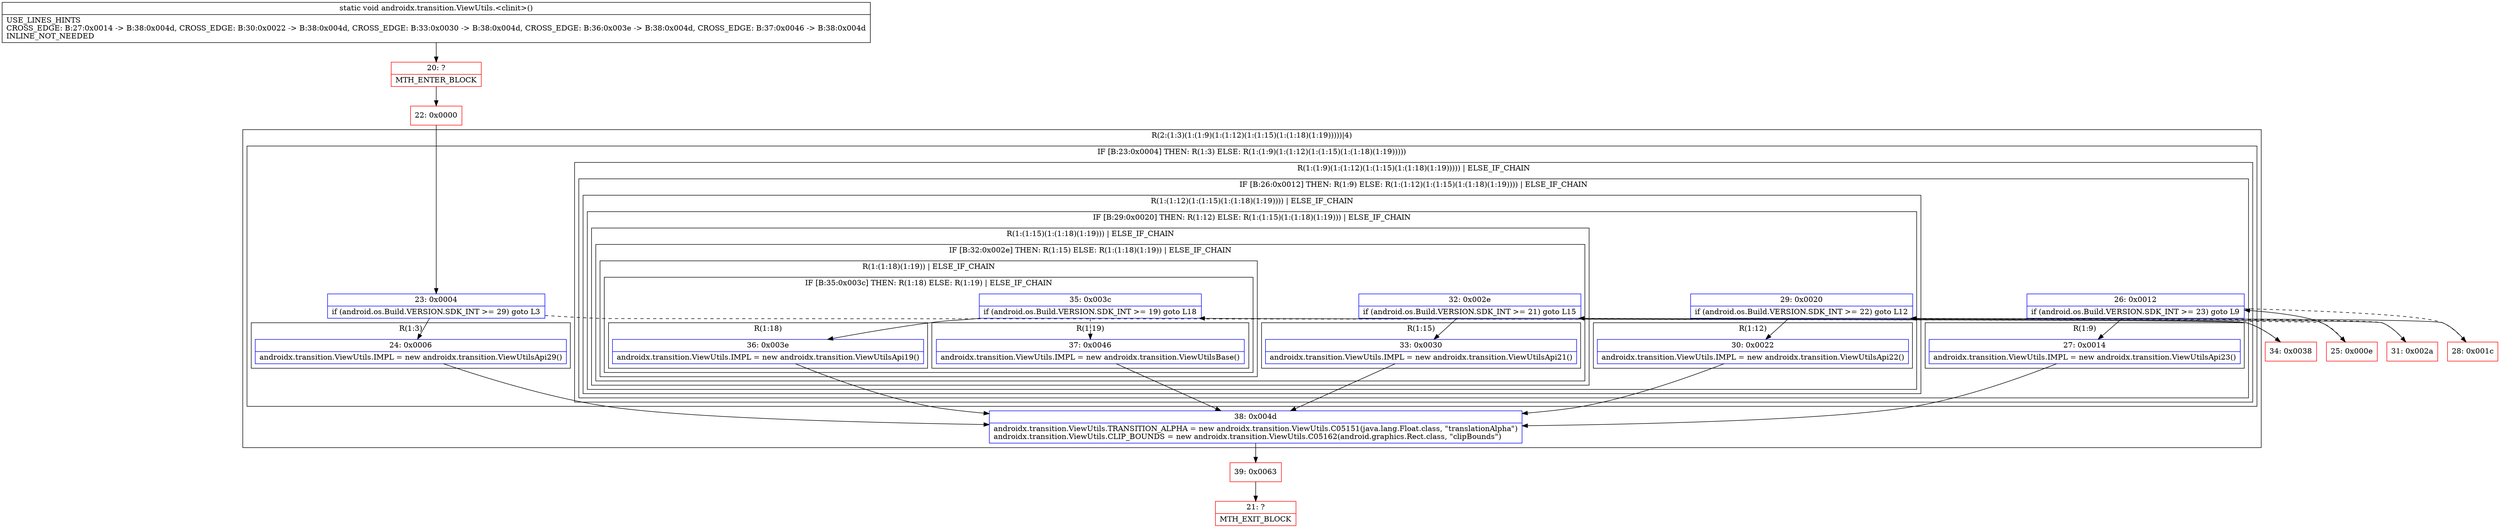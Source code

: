 digraph "CFG forandroidx.transition.ViewUtils.\<clinit\>()V" {
subgraph cluster_Region_1140906984 {
label = "R(2:(1:3)(1:(1:9)(1:(1:12)(1:(1:15)(1:(1:18)(1:19)))))|4)";
node [shape=record,color=blue];
subgraph cluster_IfRegion_1821814660 {
label = "IF [B:23:0x0004] THEN: R(1:3) ELSE: R(1:(1:9)(1:(1:12)(1:(1:15)(1:(1:18)(1:19)))))";
node [shape=record,color=blue];
Node_23 [shape=record,label="{23\:\ 0x0004|if (android.os.Build.VERSION.SDK_INT \>= 29) goto L3\l}"];
subgraph cluster_Region_1225855019 {
label = "R(1:3)";
node [shape=record,color=blue];
Node_24 [shape=record,label="{24\:\ 0x0006|androidx.transition.ViewUtils.IMPL = new androidx.transition.ViewUtilsApi29()\l}"];
}
subgraph cluster_Region_1800789689 {
label = "R(1:(1:9)(1:(1:12)(1:(1:15)(1:(1:18)(1:19))))) | ELSE_IF_CHAIN\l";
node [shape=record,color=blue];
subgraph cluster_IfRegion_701007776 {
label = "IF [B:26:0x0012] THEN: R(1:9) ELSE: R(1:(1:12)(1:(1:15)(1:(1:18)(1:19)))) | ELSE_IF_CHAIN\l";
node [shape=record,color=blue];
Node_26 [shape=record,label="{26\:\ 0x0012|if (android.os.Build.VERSION.SDK_INT \>= 23) goto L9\l}"];
subgraph cluster_Region_1895561106 {
label = "R(1:9)";
node [shape=record,color=blue];
Node_27 [shape=record,label="{27\:\ 0x0014|androidx.transition.ViewUtils.IMPL = new androidx.transition.ViewUtilsApi23()\l}"];
}
subgraph cluster_Region_824844782 {
label = "R(1:(1:12)(1:(1:15)(1:(1:18)(1:19)))) | ELSE_IF_CHAIN\l";
node [shape=record,color=blue];
subgraph cluster_IfRegion_1959760228 {
label = "IF [B:29:0x0020] THEN: R(1:12) ELSE: R(1:(1:15)(1:(1:18)(1:19))) | ELSE_IF_CHAIN\l";
node [shape=record,color=blue];
Node_29 [shape=record,label="{29\:\ 0x0020|if (android.os.Build.VERSION.SDK_INT \>= 22) goto L12\l}"];
subgraph cluster_Region_433581530 {
label = "R(1:12)";
node [shape=record,color=blue];
Node_30 [shape=record,label="{30\:\ 0x0022|androidx.transition.ViewUtils.IMPL = new androidx.transition.ViewUtilsApi22()\l}"];
}
subgraph cluster_Region_910155285 {
label = "R(1:(1:15)(1:(1:18)(1:19))) | ELSE_IF_CHAIN\l";
node [shape=record,color=blue];
subgraph cluster_IfRegion_1450880109 {
label = "IF [B:32:0x002e] THEN: R(1:15) ELSE: R(1:(1:18)(1:19)) | ELSE_IF_CHAIN\l";
node [shape=record,color=blue];
Node_32 [shape=record,label="{32\:\ 0x002e|if (android.os.Build.VERSION.SDK_INT \>= 21) goto L15\l}"];
subgraph cluster_Region_1580618615 {
label = "R(1:15)";
node [shape=record,color=blue];
Node_33 [shape=record,label="{33\:\ 0x0030|androidx.transition.ViewUtils.IMPL = new androidx.transition.ViewUtilsApi21()\l}"];
}
subgraph cluster_Region_2024397910 {
label = "R(1:(1:18)(1:19)) | ELSE_IF_CHAIN\l";
node [shape=record,color=blue];
subgraph cluster_IfRegion_816736800 {
label = "IF [B:35:0x003c] THEN: R(1:18) ELSE: R(1:19) | ELSE_IF_CHAIN\l";
node [shape=record,color=blue];
Node_35 [shape=record,label="{35\:\ 0x003c|if (android.os.Build.VERSION.SDK_INT \>= 19) goto L18\l}"];
subgraph cluster_Region_859087260 {
label = "R(1:18)";
node [shape=record,color=blue];
Node_36 [shape=record,label="{36\:\ 0x003e|androidx.transition.ViewUtils.IMPL = new androidx.transition.ViewUtilsApi19()\l}"];
}
subgraph cluster_Region_1601560934 {
label = "R(1:19)";
node [shape=record,color=blue];
Node_37 [shape=record,label="{37\:\ 0x0046|androidx.transition.ViewUtils.IMPL = new androidx.transition.ViewUtilsBase()\l}"];
}
}
}
}
}
}
}
}
}
}
Node_38 [shape=record,label="{38\:\ 0x004d|androidx.transition.ViewUtils.TRANSITION_ALPHA = new androidx.transition.ViewUtils.C05151(java.lang.Float.class, \"translationAlpha\")\landroidx.transition.ViewUtils.CLIP_BOUNDS = new androidx.transition.ViewUtils.C05162(android.graphics.Rect.class, \"clipBounds\")\l}"];
}
Node_20 [shape=record,color=red,label="{20\:\ ?|MTH_ENTER_BLOCK\l}"];
Node_22 [shape=record,color=red,label="{22\:\ 0x0000}"];
Node_39 [shape=record,color=red,label="{39\:\ 0x0063}"];
Node_21 [shape=record,color=red,label="{21\:\ ?|MTH_EXIT_BLOCK\l}"];
Node_25 [shape=record,color=red,label="{25\:\ 0x000e}"];
Node_28 [shape=record,color=red,label="{28\:\ 0x001c}"];
Node_31 [shape=record,color=red,label="{31\:\ 0x002a}"];
Node_34 [shape=record,color=red,label="{34\:\ 0x0038}"];
MethodNode[shape=record,label="{static void androidx.transition.ViewUtils.\<clinit\>()  | USE_LINES_HINTS\lCROSS_EDGE: B:27:0x0014 \-\> B:38:0x004d, CROSS_EDGE: B:30:0x0022 \-\> B:38:0x004d, CROSS_EDGE: B:33:0x0030 \-\> B:38:0x004d, CROSS_EDGE: B:36:0x003e \-\> B:38:0x004d, CROSS_EDGE: B:37:0x0046 \-\> B:38:0x004d\lINLINE_NOT_NEEDED\l}"];
MethodNode -> Node_20;Node_23 -> Node_24;
Node_23 -> Node_25[style=dashed];
Node_24 -> Node_38;
Node_26 -> Node_27;
Node_26 -> Node_28[style=dashed];
Node_27 -> Node_38;
Node_29 -> Node_30;
Node_29 -> Node_31[style=dashed];
Node_30 -> Node_38;
Node_32 -> Node_33;
Node_32 -> Node_34[style=dashed];
Node_33 -> Node_38;
Node_35 -> Node_36;
Node_35 -> Node_37[style=dashed];
Node_36 -> Node_38;
Node_37 -> Node_38;
Node_38 -> Node_39;
Node_20 -> Node_22;
Node_22 -> Node_23;
Node_39 -> Node_21;
Node_25 -> Node_26;
Node_28 -> Node_29;
Node_31 -> Node_32;
Node_34 -> Node_35;
}

